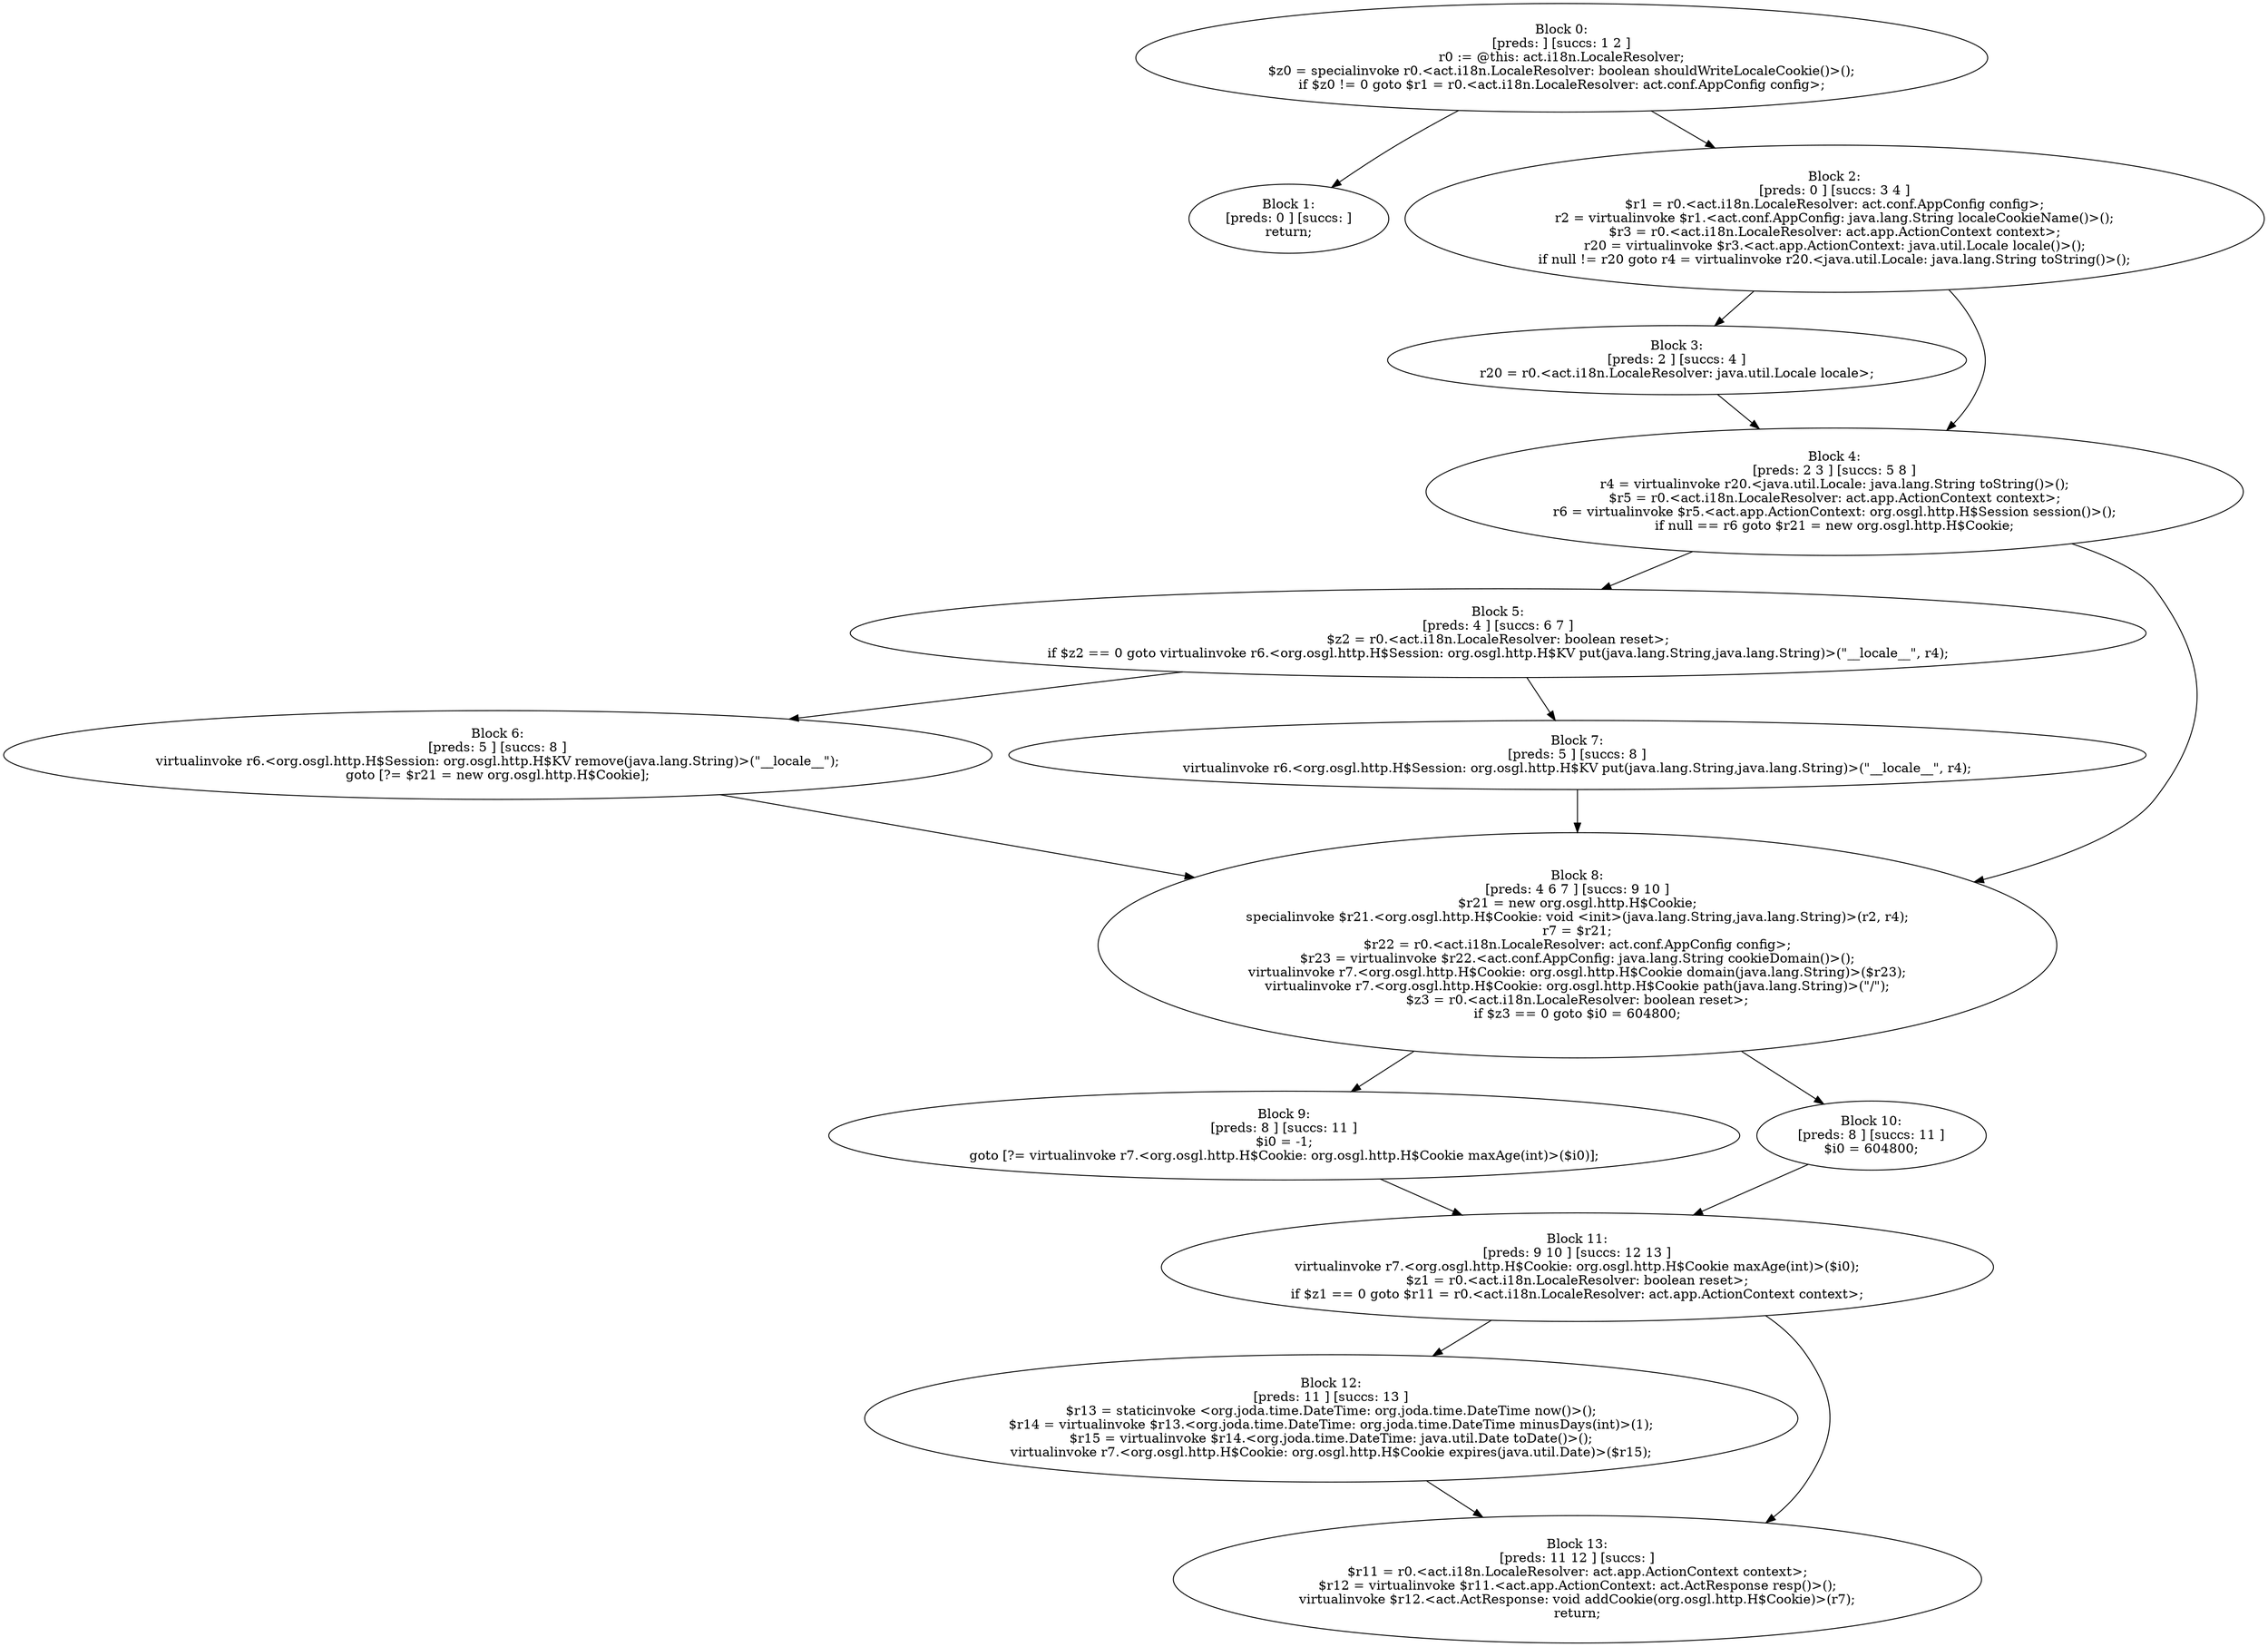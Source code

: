 digraph "unitGraph" {
    "Block 0:
[preds: ] [succs: 1 2 ]
r0 := @this: act.i18n.LocaleResolver;
$z0 = specialinvoke r0.<act.i18n.LocaleResolver: boolean shouldWriteLocaleCookie()>();
if $z0 != 0 goto $r1 = r0.<act.i18n.LocaleResolver: act.conf.AppConfig config>;
"
    "Block 1:
[preds: 0 ] [succs: ]
return;
"
    "Block 2:
[preds: 0 ] [succs: 3 4 ]
$r1 = r0.<act.i18n.LocaleResolver: act.conf.AppConfig config>;
r2 = virtualinvoke $r1.<act.conf.AppConfig: java.lang.String localeCookieName()>();
$r3 = r0.<act.i18n.LocaleResolver: act.app.ActionContext context>;
r20 = virtualinvoke $r3.<act.app.ActionContext: java.util.Locale locale()>();
if null != r20 goto r4 = virtualinvoke r20.<java.util.Locale: java.lang.String toString()>();
"
    "Block 3:
[preds: 2 ] [succs: 4 ]
r20 = r0.<act.i18n.LocaleResolver: java.util.Locale locale>;
"
    "Block 4:
[preds: 2 3 ] [succs: 5 8 ]
r4 = virtualinvoke r20.<java.util.Locale: java.lang.String toString()>();
$r5 = r0.<act.i18n.LocaleResolver: act.app.ActionContext context>;
r6 = virtualinvoke $r5.<act.app.ActionContext: org.osgl.http.H$Session session()>();
if null == r6 goto $r21 = new org.osgl.http.H$Cookie;
"
    "Block 5:
[preds: 4 ] [succs: 6 7 ]
$z2 = r0.<act.i18n.LocaleResolver: boolean reset>;
if $z2 == 0 goto virtualinvoke r6.<org.osgl.http.H$Session: org.osgl.http.H$KV put(java.lang.String,java.lang.String)>(\"__locale__\", r4);
"
    "Block 6:
[preds: 5 ] [succs: 8 ]
virtualinvoke r6.<org.osgl.http.H$Session: org.osgl.http.H$KV remove(java.lang.String)>(\"__locale__\");
goto [?= $r21 = new org.osgl.http.H$Cookie];
"
    "Block 7:
[preds: 5 ] [succs: 8 ]
virtualinvoke r6.<org.osgl.http.H$Session: org.osgl.http.H$KV put(java.lang.String,java.lang.String)>(\"__locale__\", r4);
"
    "Block 8:
[preds: 4 6 7 ] [succs: 9 10 ]
$r21 = new org.osgl.http.H$Cookie;
specialinvoke $r21.<org.osgl.http.H$Cookie: void <init>(java.lang.String,java.lang.String)>(r2, r4);
r7 = $r21;
$r22 = r0.<act.i18n.LocaleResolver: act.conf.AppConfig config>;
$r23 = virtualinvoke $r22.<act.conf.AppConfig: java.lang.String cookieDomain()>();
virtualinvoke r7.<org.osgl.http.H$Cookie: org.osgl.http.H$Cookie domain(java.lang.String)>($r23);
virtualinvoke r7.<org.osgl.http.H$Cookie: org.osgl.http.H$Cookie path(java.lang.String)>(\"/\");
$z3 = r0.<act.i18n.LocaleResolver: boolean reset>;
if $z3 == 0 goto $i0 = 604800;
"
    "Block 9:
[preds: 8 ] [succs: 11 ]
$i0 = -1;
goto [?= virtualinvoke r7.<org.osgl.http.H$Cookie: org.osgl.http.H$Cookie maxAge(int)>($i0)];
"
    "Block 10:
[preds: 8 ] [succs: 11 ]
$i0 = 604800;
"
    "Block 11:
[preds: 9 10 ] [succs: 12 13 ]
virtualinvoke r7.<org.osgl.http.H$Cookie: org.osgl.http.H$Cookie maxAge(int)>($i0);
$z1 = r0.<act.i18n.LocaleResolver: boolean reset>;
if $z1 == 0 goto $r11 = r0.<act.i18n.LocaleResolver: act.app.ActionContext context>;
"
    "Block 12:
[preds: 11 ] [succs: 13 ]
$r13 = staticinvoke <org.joda.time.DateTime: org.joda.time.DateTime now()>();
$r14 = virtualinvoke $r13.<org.joda.time.DateTime: org.joda.time.DateTime minusDays(int)>(1);
$r15 = virtualinvoke $r14.<org.joda.time.DateTime: java.util.Date toDate()>();
virtualinvoke r7.<org.osgl.http.H$Cookie: org.osgl.http.H$Cookie expires(java.util.Date)>($r15);
"
    "Block 13:
[preds: 11 12 ] [succs: ]
$r11 = r0.<act.i18n.LocaleResolver: act.app.ActionContext context>;
$r12 = virtualinvoke $r11.<act.app.ActionContext: act.ActResponse resp()>();
virtualinvoke $r12.<act.ActResponse: void addCookie(org.osgl.http.H$Cookie)>(r7);
return;
"
    "Block 0:
[preds: ] [succs: 1 2 ]
r0 := @this: act.i18n.LocaleResolver;
$z0 = specialinvoke r0.<act.i18n.LocaleResolver: boolean shouldWriteLocaleCookie()>();
if $z0 != 0 goto $r1 = r0.<act.i18n.LocaleResolver: act.conf.AppConfig config>;
"->"Block 1:
[preds: 0 ] [succs: ]
return;
";
    "Block 0:
[preds: ] [succs: 1 2 ]
r0 := @this: act.i18n.LocaleResolver;
$z0 = specialinvoke r0.<act.i18n.LocaleResolver: boolean shouldWriteLocaleCookie()>();
if $z0 != 0 goto $r1 = r0.<act.i18n.LocaleResolver: act.conf.AppConfig config>;
"->"Block 2:
[preds: 0 ] [succs: 3 4 ]
$r1 = r0.<act.i18n.LocaleResolver: act.conf.AppConfig config>;
r2 = virtualinvoke $r1.<act.conf.AppConfig: java.lang.String localeCookieName()>();
$r3 = r0.<act.i18n.LocaleResolver: act.app.ActionContext context>;
r20 = virtualinvoke $r3.<act.app.ActionContext: java.util.Locale locale()>();
if null != r20 goto r4 = virtualinvoke r20.<java.util.Locale: java.lang.String toString()>();
";
    "Block 2:
[preds: 0 ] [succs: 3 4 ]
$r1 = r0.<act.i18n.LocaleResolver: act.conf.AppConfig config>;
r2 = virtualinvoke $r1.<act.conf.AppConfig: java.lang.String localeCookieName()>();
$r3 = r0.<act.i18n.LocaleResolver: act.app.ActionContext context>;
r20 = virtualinvoke $r3.<act.app.ActionContext: java.util.Locale locale()>();
if null != r20 goto r4 = virtualinvoke r20.<java.util.Locale: java.lang.String toString()>();
"->"Block 3:
[preds: 2 ] [succs: 4 ]
r20 = r0.<act.i18n.LocaleResolver: java.util.Locale locale>;
";
    "Block 2:
[preds: 0 ] [succs: 3 4 ]
$r1 = r0.<act.i18n.LocaleResolver: act.conf.AppConfig config>;
r2 = virtualinvoke $r1.<act.conf.AppConfig: java.lang.String localeCookieName()>();
$r3 = r0.<act.i18n.LocaleResolver: act.app.ActionContext context>;
r20 = virtualinvoke $r3.<act.app.ActionContext: java.util.Locale locale()>();
if null != r20 goto r4 = virtualinvoke r20.<java.util.Locale: java.lang.String toString()>();
"->"Block 4:
[preds: 2 3 ] [succs: 5 8 ]
r4 = virtualinvoke r20.<java.util.Locale: java.lang.String toString()>();
$r5 = r0.<act.i18n.LocaleResolver: act.app.ActionContext context>;
r6 = virtualinvoke $r5.<act.app.ActionContext: org.osgl.http.H$Session session()>();
if null == r6 goto $r21 = new org.osgl.http.H$Cookie;
";
    "Block 3:
[preds: 2 ] [succs: 4 ]
r20 = r0.<act.i18n.LocaleResolver: java.util.Locale locale>;
"->"Block 4:
[preds: 2 3 ] [succs: 5 8 ]
r4 = virtualinvoke r20.<java.util.Locale: java.lang.String toString()>();
$r5 = r0.<act.i18n.LocaleResolver: act.app.ActionContext context>;
r6 = virtualinvoke $r5.<act.app.ActionContext: org.osgl.http.H$Session session()>();
if null == r6 goto $r21 = new org.osgl.http.H$Cookie;
";
    "Block 4:
[preds: 2 3 ] [succs: 5 8 ]
r4 = virtualinvoke r20.<java.util.Locale: java.lang.String toString()>();
$r5 = r0.<act.i18n.LocaleResolver: act.app.ActionContext context>;
r6 = virtualinvoke $r5.<act.app.ActionContext: org.osgl.http.H$Session session()>();
if null == r6 goto $r21 = new org.osgl.http.H$Cookie;
"->"Block 5:
[preds: 4 ] [succs: 6 7 ]
$z2 = r0.<act.i18n.LocaleResolver: boolean reset>;
if $z2 == 0 goto virtualinvoke r6.<org.osgl.http.H$Session: org.osgl.http.H$KV put(java.lang.String,java.lang.String)>(\"__locale__\", r4);
";
    "Block 4:
[preds: 2 3 ] [succs: 5 8 ]
r4 = virtualinvoke r20.<java.util.Locale: java.lang.String toString()>();
$r5 = r0.<act.i18n.LocaleResolver: act.app.ActionContext context>;
r6 = virtualinvoke $r5.<act.app.ActionContext: org.osgl.http.H$Session session()>();
if null == r6 goto $r21 = new org.osgl.http.H$Cookie;
"->"Block 8:
[preds: 4 6 7 ] [succs: 9 10 ]
$r21 = new org.osgl.http.H$Cookie;
specialinvoke $r21.<org.osgl.http.H$Cookie: void <init>(java.lang.String,java.lang.String)>(r2, r4);
r7 = $r21;
$r22 = r0.<act.i18n.LocaleResolver: act.conf.AppConfig config>;
$r23 = virtualinvoke $r22.<act.conf.AppConfig: java.lang.String cookieDomain()>();
virtualinvoke r7.<org.osgl.http.H$Cookie: org.osgl.http.H$Cookie domain(java.lang.String)>($r23);
virtualinvoke r7.<org.osgl.http.H$Cookie: org.osgl.http.H$Cookie path(java.lang.String)>(\"/\");
$z3 = r0.<act.i18n.LocaleResolver: boolean reset>;
if $z3 == 0 goto $i0 = 604800;
";
    "Block 5:
[preds: 4 ] [succs: 6 7 ]
$z2 = r0.<act.i18n.LocaleResolver: boolean reset>;
if $z2 == 0 goto virtualinvoke r6.<org.osgl.http.H$Session: org.osgl.http.H$KV put(java.lang.String,java.lang.String)>(\"__locale__\", r4);
"->"Block 6:
[preds: 5 ] [succs: 8 ]
virtualinvoke r6.<org.osgl.http.H$Session: org.osgl.http.H$KV remove(java.lang.String)>(\"__locale__\");
goto [?= $r21 = new org.osgl.http.H$Cookie];
";
    "Block 5:
[preds: 4 ] [succs: 6 7 ]
$z2 = r0.<act.i18n.LocaleResolver: boolean reset>;
if $z2 == 0 goto virtualinvoke r6.<org.osgl.http.H$Session: org.osgl.http.H$KV put(java.lang.String,java.lang.String)>(\"__locale__\", r4);
"->"Block 7:
[preds: 5 ] [succs: 8 ]
virtualinvoke r6.<org.osgl.http.H$Session: org.osgl.http.H$KV put(java.lang.String,java.lang.String)>(\"__locale__\", r4);
";
    "Block 6:
[preds: 5 ] [succs: 8 ]
virtualinvoke r6.<org.osgl.http.H$Session: org.osgl.http.H$KV remove(java.lang.String)>(\"__locale__\");
goto [?= $r21 = new org.osgl.http.H$Cookie];
"->"Block 8:
[preds: 4 6 7 ] [succs: 9 10 ]
$r21 = new org.osgl.http.H$Cookie;
specialinvoke $r21.<org.osgl.http.H$Cookie: void <init>(java.lang.String,java.lang.String)>(r2, r4);
r7 = $r21;
$r22 = r0.<act.i18n.LocaleResolver: act.conf.AppConfig config>;
$r23 = virtualinvoke $r22.<act.conf.AppConfig: java.lang.String cookieDomain()>();
virtualinvoke r7.<org.osgl.http.H$Cookie: org.osgl.http.H$Cookie domain(java.lang.String)>($r23);
virtualinvoke r7.<org.osgl.http.H$Cookie: org.osgl.http.H$Cookie path(java.lang.String)>(\"/\");
$z3 = r0.<act.i18n.LocaleResolver: boolean reset>;
if $z3 == 0 goto $i0 = 604800;
";
    "Block 7:
[preds: 5 ] [succs: 8 ]
virtualinvoke r6.<org.osgl.http.H$Session: org.osgl.http.H$KV put(java.lang.String,java.lang.String)>(\"__locale__\", r4);
"->"Block 8:
[preds: 4 6 7 ] [succs: 9 10 ]
$r21 = new org.osgl.http.H$Cookie;
specialinvoke $r21.<org.osgl.http.H$Cookie: void <init>(java.lang.String,java.lang.String)>(r2, r4);
r7 = $r21;
$r22 = r0.<act.i18n.LocaleResolver: act.conf.AppConfig config>;
$r23 = virtualinvoke $r22.<act.conf.AppConfig: java.lang.String cookieDomain()>();
virtualinvoke r7.<org.osgl.http.H$Cookie: org.osgl.http.H$Cookie domain(java.lang.String)>($r23);
virtualinvoke r7.<org.osgl.http.H$Cookie: org.osgl.http.H$Cookie path(java.lang.String)>(\"/\");
$z3 = r0.<act.i18n.LocaleResolver: boolean reset>;
if $z3 == 0 goto $i0 = 604800;
";
    "Block 8:
[preds: 4 6 7 ] [succs: 9 10 ]
$r21 = new org.osgl.http.H$Cookie;
specialinvoke $r21.<org.osgl.http.H$Cookie: void <init>(java.lang.String,java.lang.String)>(r2, r4);
r7 = $r21;
$r22 = r0.<act.i18n.LocaleResolver: act.conf.AppConfig config>;
$r23 = virtualinvoke $r22.<act.conf.AppConfig: java.lang.String cookieDomain()>();
virtualinvoke r7.<org.osgl.http.H$Cookie: org.osgl.http.H$Cookie domain(java.lang.String)>($r23);
virtualinvoke r7.<org.osgl.http.H$Cookie: org.osgl.http.H$Cookie path(java.lang.String)>(\"/\");
$z3 = r0.<act.i18n.LocaleResolver: boolean reset>;
if $z3 == 0 goto $i0 = 604800;
"->"Block 9:
[preds: 8 ] [succs: 11 ]
$i0 = -1;
goto [?= virtualinvoke r7.<org.osgl.http.H$Cookie: org.osgl.http.H$Cookie maxAge(int)>($i0)];
";
    "Block 8:
[preds: 4 6 7 ] [succs: 9 10 ]
$r21 = new org.osgl.http.H$Cookie;
specialinvoke $r21.<org.osgl.http.H$Cookie: void <init>(java.lang.String,java.lang.String)>(r2, r4);
r7 = $r21;
$r22 = r0.<act.i18n.LocaleResolver: act.conf.AppConfig config>;
$r23 = virtualinvoke $r22.<act.conf.AppConfig: java.lang.String cookieDomain()>();
virtualinvoke r7.<org.osgl.http.H$Cookie: org.osgl.http.H$Cookie domain(java.lang.String)>($r23);
virtualinvoke r7.<org.osgl.http.H$Cookie: org.osgl.http.H$Cookie path(java.lang.String)>(\"/\");
$z3 = r0.<act.i18n.LocaleResolver: boolean reset>;
if $z3 == 0 goto $i0 = 604800;
"->"Block 10:
[preds: 8 ] [succs: 11 ]
$i0 = 604800;
";
    "Block 9:
[preds: 8 ] [succs: 11 ]
$i0 = -1;
goto [?= virtualinvoke r7.<org.osgl.http.H$Cookie: org.osgl.http.H$Cookie maxAge(int)>($i0)];
"->"Block 11:
[preds: 9 10 ] [succs: 12 13 ]
virtualinvoke r7.<org.osgl.http.H$Cookie: org.osgl.http.H$Cookie maxAge(int)>($i0);
$z1 = r0.<act.i18n.LocaleResolver: boolean reset>;
if $z1 == 0 goto $r11 = r0.<act.i18n.LocaleResolver: act.app.ActionContext context>;
";
    "Block 10:
[preds: 8 ] [succs: 11 ]
$i0 = 604800;
"->"Block 11:
[preds: 9 10 ] [succs: 12 13 ]
virtualinvoke r7.<org.osgl.http.H$Cookie: org.osgl.http.H$Cookie maxAge(int)>($i0);
$z1 = r0.<act.i18n.LocaleResolver: boolean reset>;
if $z1 == 0 goto $r11 = r0.<act.i18n.LocaleResolver: act.app.ActionContext context>;
";
    "Block 11:
[preds: 9 10 ] [succs: 12 13 ]
virtualinvoke r7.<org.osgl.http.H$Cookie: org.osgl.http.H$Cookie maxAge(int)>($i0);
$z1 = r0.<act.i18n.LocaleResolver: boolean reset>;
if $z1 == 0 goto $r11 = r0.<act.i18n.LocaleResolver: act.app.ActionContext context>;
"->"Block 12:
[preds: 11 ] [succs: 13 ]
$r13 = staticinvoke <org.joda.time.DateTime: org.joda.time.DateTime now()>();
$r14 = virtualinvoke $r13.<org.joda.time.DateTime: org.joda.time.DateTime minusDays(int)>(1);
$r15 = virtualinvoke $r14.<org.joda.time.DateTime: java.util.Date toDate()>();
virtualinvoke r7.<org.osgl.http.H$Cookie: org.osgl.http.H$Cookie expires(java.util.Date)>($r15);
";
    "Block 11:
[preds: 9 10 ] [succs: 12 13 ]
virtualinvoke r7.<org.osgl.http.H$Cookie: org.osgl.http.H$Cookie maxAge(int)>($i0);
$z1 = r0.<act.i18n.LocaleResolver: boolean reset>;
if $z1 == 0 goto $r11 = r0.<act.i18n.LocaleResolver: act.app.ActionContext context>;
"->"Block 13:
[preds: 11 12 ] [succs: ]
$r11 = r0.<act.i18n.LocaleResolver: act.app.ActionContext context>;
$r12 = virtualinvoke $r11.<act.app.ActionContext: act.ActResponse resp()>();
virtualinvoke $r12.<act.ActResponse: void addCookie(org.osgl.http.H$Cookie)>(r7);
return;
";
    "Block 12:
[preds: 11 ] [succs: 13 ]
$r13 = staticinvoke <org.joda.time.DateTime: org.joda.time.DateTime now()>();
$r14 = virtualinvoke $r13.<org.joda.time.DateTime: org.joda.time.DateTime minusDays(int)>(1);
$r15 = virtualinvoke $r14.<org.joda.time.DateTime: java.util.Date toDate()>();
virtualinvoke r7.<org.osgl.http.H$Cookie: org.osgl.http.H$Cookie expires(java.util.Date)>($r15);
"->"Block 13:
[preds: 11 12 ] [succs: ]
$r11 = r0.<act.i18n.LocaleResolver: act.app.ActionContext context>;
$r12 = virtualinvoke $r11.<act.app.ActionContext: act.ActResponse resp()>();
virtualinvoke $r12.<act.ActResponse: void addCookie(org.osgl.http.H$Cookie)>(r7);
return;
";
}
